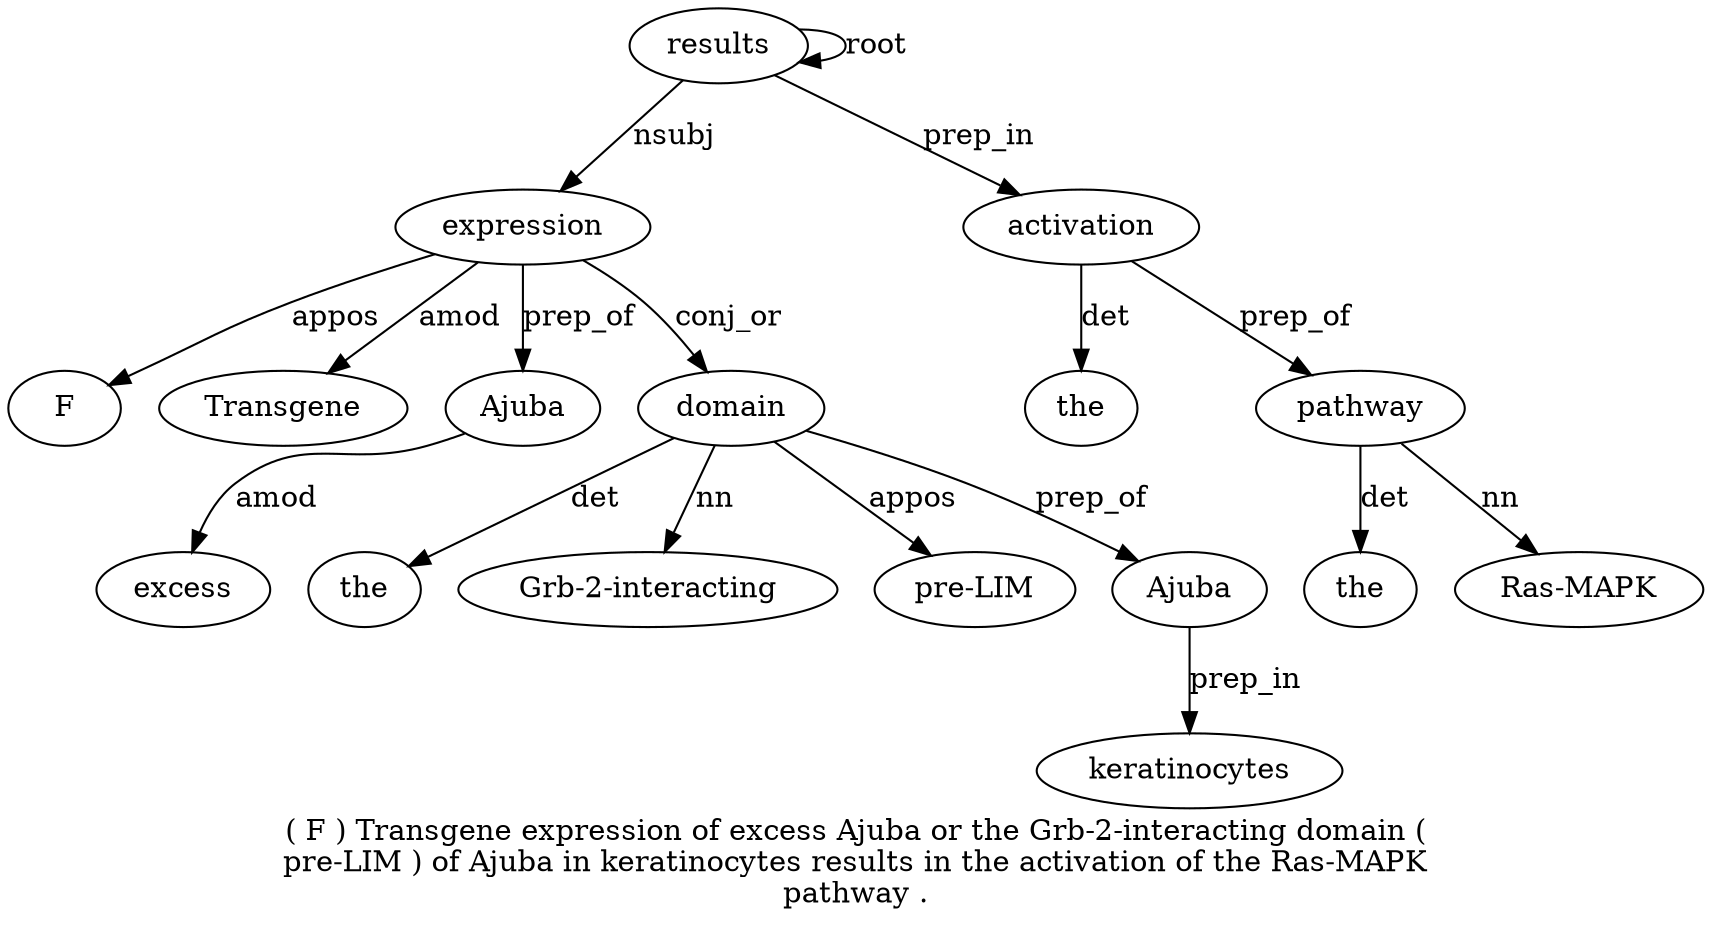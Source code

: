 digraph "( F ) Transgene expression of excess Ajuba or the Grb-2-interacting domain ( pre-LIM ) of Ajuba in keratinocytes results in the activation of the Ras-MAPK pathway ." {
label="( F ) Transgene expression of excess Ajuba or the Grb-2-interacting domain (
pre-LIM ) of Ajuba in keratinocytes results in the activation of the Ras-MAPK
pathway .";
expression5 [style=filled, fillcolor=white, label=expression];
F2 [style=filled, fillcolor=white, label=F];
expression5 -> F2  [label=appos];
Transgene4 [style=filled, fillcolor=white, label=Transgene];
expression5 -> Transgene4  [label=amod];
results20 [style=filled, fillcolor=white, label=results];
results20 -> expression5  [label=nsubj];
Ajuba8 [style=filled, fillcolor=white, label=Ajuba];
excess7 [style=filled, fillcolor=white, label=excess];
Ajuba8 -> excess7  [label=amod];
expression5 -> Ajuba8  [label=prep_of];
domain12 [style=filled, fillcolor=white, label=domain];
the10 [style=filled, fillcolor=white, label=the];
domain12 -> the10  [label=det];
"Grb-2-interacting11" [style=filled, fillcolor=white, label="Grb-2-interacting"];
domain12 -> "Grb-2-interacting11"  [label=nn];
expression5 -> domain12  [label=conj_or];
"pre-LIM14" [style=filled, fillcolor=white, label="pre-LIM"];
domain12 -> "pre-LIM14"  [label=appos];
Ajuba17 [style=filled, fillcolor=white, label=Ajuba];
domain12 -> Ajuba17  [label=prep_of];
keratinocytes19 [style=filled, fillcolor=white, label=keratinocytes];
Ajuba17 -> keratinocytes19  [label=prep_in];
results20 -> results20  [label=root];
activation23 [style=filled, fillcolor=white, label=activation];
the22 [style=filled, fillcolor=white, label=the];
activation23 -> the22  [label=det];
results20 -> activation23  [label=prep_in];
pathway27 [style=filled, fillcolor=white, label=pathway];
the25 [style=filled, fillcolor=white, label=the];
pathway27 -> the25  [label=det];
"Ras-MAPK26" [style=filled, fillcolor=white, label="Ras-MAPK"];
pathway27 -> "Ras-MAPK26"  [label=nn];
activation23 -> pathway27  [label=prep_of];
}
